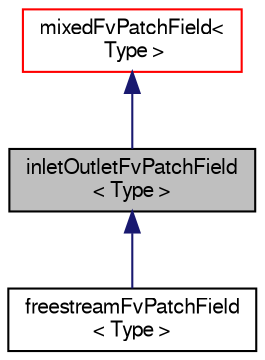 digraph "inletOutletFvPatchField&lt; Type &gt;"
{
  bgcolor="transparent";
  edge [fontname="FreeSans",fontsize="10",labelfontname="FreeSans",labelfontsize="10"];
  node [fontname="FreeSans",fontsize="10",shape=record];
  Node0 [label="inletOutletFvPatchField\l\< Type \>",height=0.2,width=0.4,color="black", fillcolor="grey75", style="filled", fontcolor="black"];
  Node1 -> Node0 [dir="back",color="midnightblue",fontsize="10",style="solid",fontname="FreeSans"];
  Node1 [label="mixedFvPatchField\<\l Type \>",height=0.2,width=0.4,color="red",URL="$a21990.html",tooltip="This boundary condition provides a base class for &#39;mixed&#39; type boundary conditions, i.e. conditions that mix fixed value and patch-normal gradient conditions. "];
  Node0 -> Node10 [dir="back",color="midnightblue",fontsize="10",style="solid",fontname="FreeSans"];
  Node10 [label="freestreamFvPatchField\l\< Type \>",height=0.2,width=0.4,color="black",URL="$a22134.html",tooltip="This boundary condition provides a free-stream condition. It is a &#39;mixed&#39; condition derived from the ..."];
}
